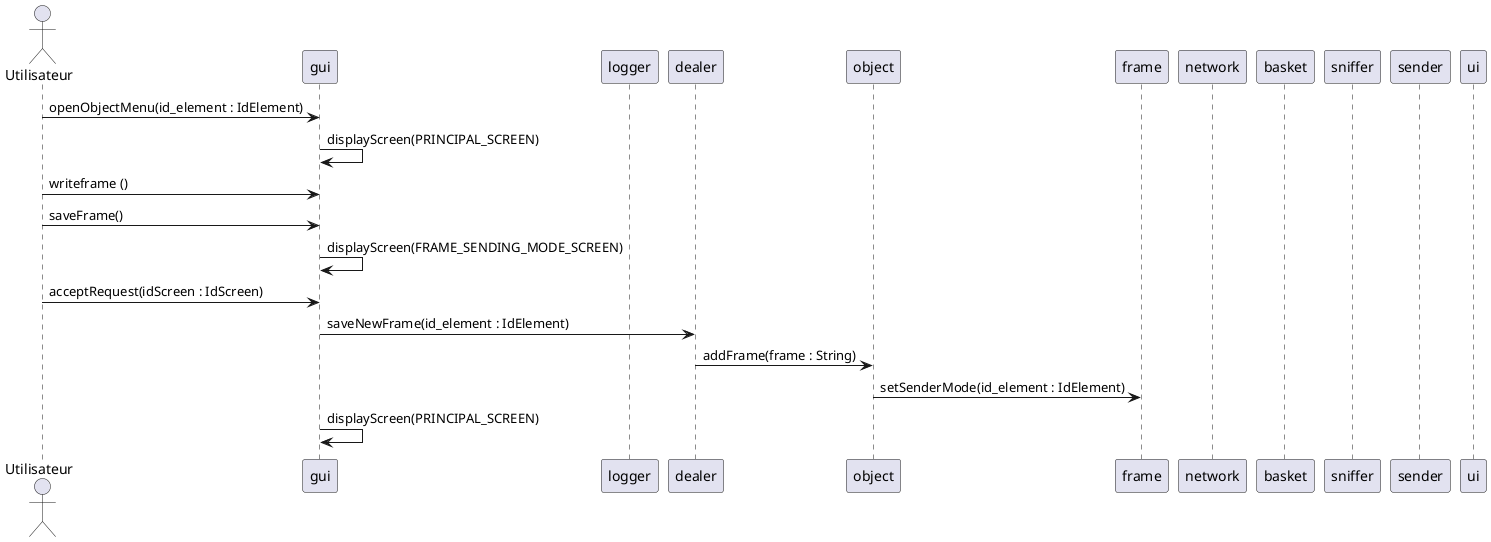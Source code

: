 
@startuml
actor Utilisateur
participant gui
participant logger
participant dealer
participant object
participant frame
participant network
participant basket
participant sniffer
participant sender
participant ui
Utilisateur -> gui : openObjectMenu(id_element : IdElement)

gui -> gui : displayScreen(PRINCIPAL_SCREEN)

Utilisateur -> gui : writeframe ()

Utilisateur -> gui : saveFrame()

gui -> gui : displayScreen(FRAME_SENDING_MODE_SCREEN)

Utilisateur -> gui : acceptRequest(idScreen : IdScreen)

gui -> dealer : saveNewFrame(id_element : IdElement)

dealer -> object : addFrame(frame : String)

object -> frame : setSenderMode(id_element : IdElement)

gui -> gui : displayScreen(PRINCIPAL_SCREEN)


@enduml
